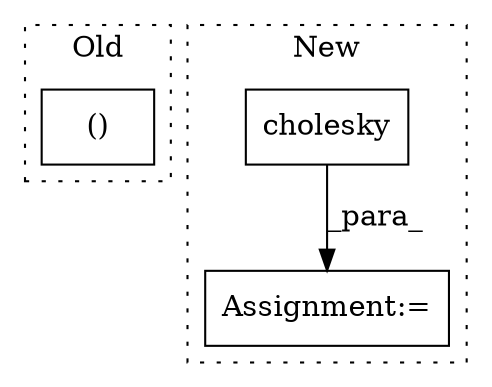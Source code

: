 digraph G {
subgraph cluster0 {
1 [label="()" a="106" s="1323" l="30" shape="box"];
label = "Old";
style="dotted";
}
subgraph cluster1 {
2 [label="cholesky" a="32" s="1034,1109" l="9,1" shape="box"];
3 [label="Assignment:=" a="7" s="1288" l="1" shape="box"];
label = "New";
style="dotted";
}
2 -> 3 [label="_para_"];
}
